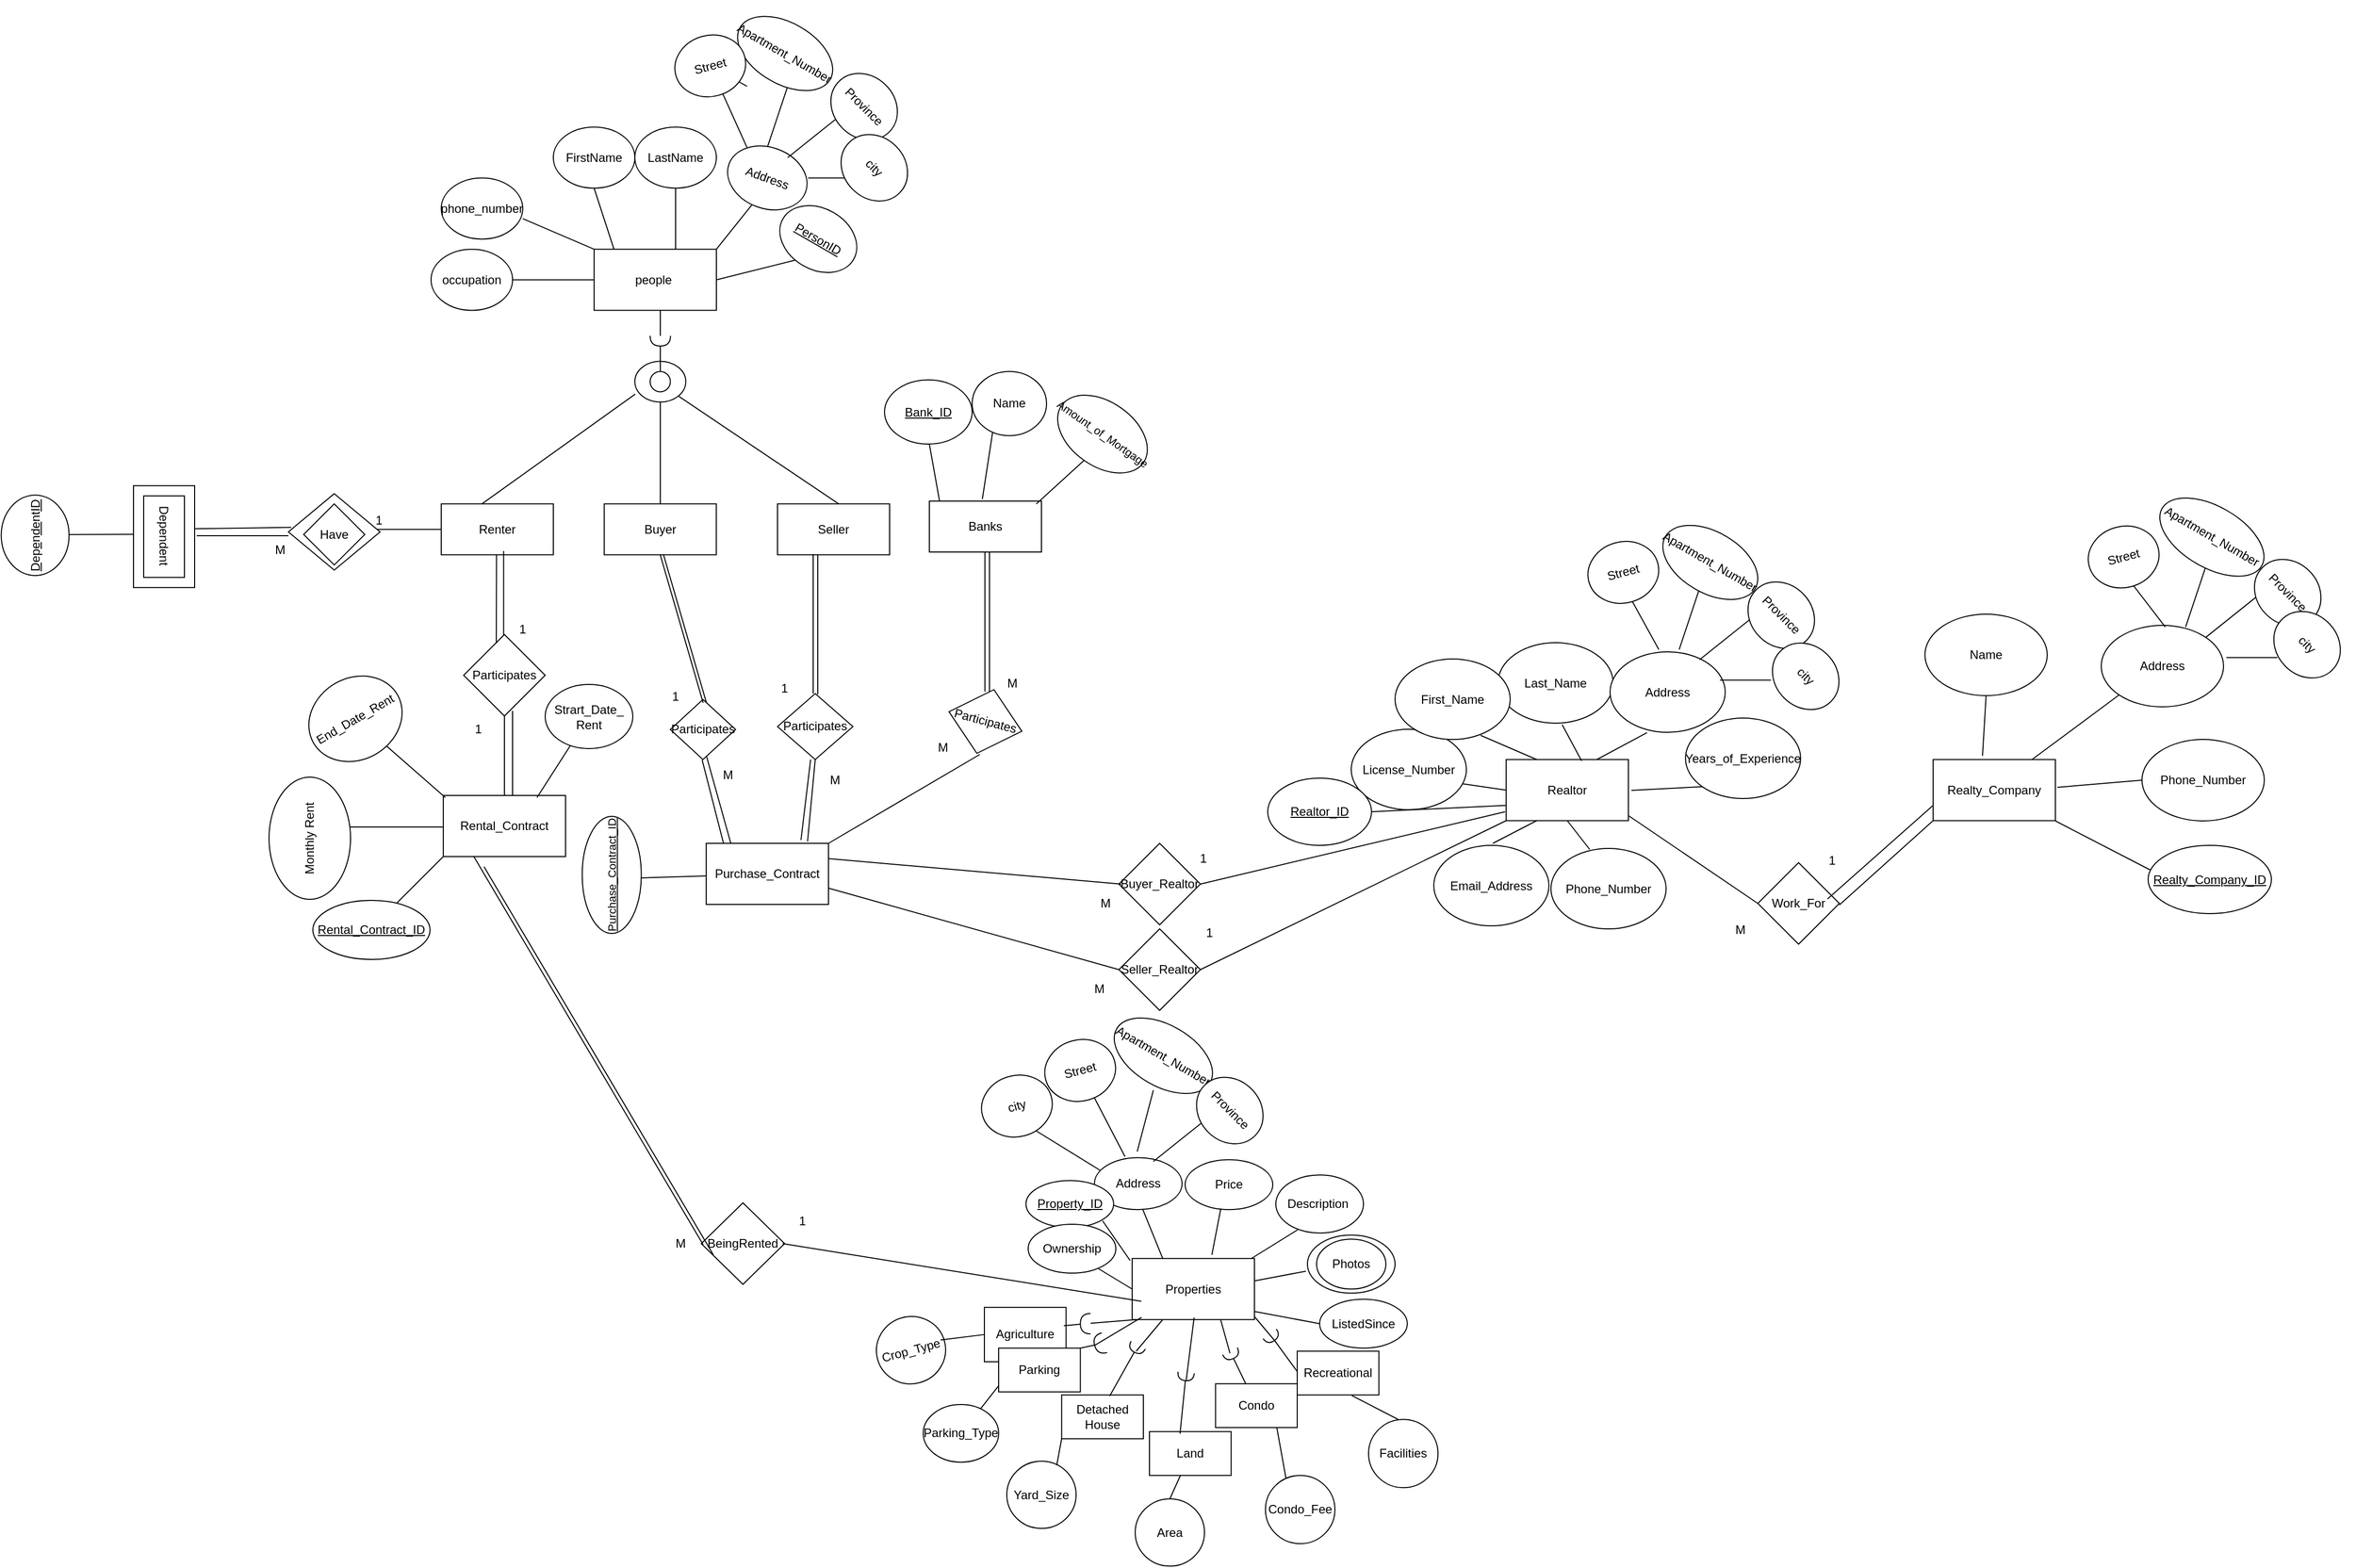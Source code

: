 <mxfile version="21.5.2" type="device">
  <diagram name="Page-1" id="Fhninrc7vYrP6izVyOOb">
    <mxGraphModel dx="1674" dy="756" grid="0" gridSize="10" guides="1" tooltips="1" connect="1" arrows="1" fold="1" page="0" pageScale="1" pageWidth="1400" pageHeight="850" math="0" shadow="0">
      <root>
        <mxCell id="0" />
        <mxCell id="1" parent="0" />
        <mxCell id="i4O2-oKmXaow56ydcxL1-85" value="people&amp;nbsp;" style="rounded=0;whiteSpace=wrap;html=1;" parent="1" vertex="1">
          <mxGeometry x="670" y="318.71" width="120" height="60" as="geometry" />
        </mxCell>
        <mxCell id="i4O2-oKmXaow56ydcxL1-86" value="" style="endArrow=none;html=1;rounded=0;" parent="1" edge="1">
          <mxGeometry width="50" height="50" relative="1" as="geometry">
            <mxPoint x="600" y="288.71" as="sourcePoint" />
            <mxPoint x="670" y="318.71" as="targetPoint" />
          </mxGeometry>
        </mxCell>
        <mxCell id="i4O2-oKmXaow56ydcxL1-87" value="" style="endArrow=none;html=1;rounded=0;" parent="1" edge="1">
          <mxGeometry width="50" height="50" relative="1" as="geometry">
            <mxPoint x="590" y="348.71" as="sourcePoint" />
            <mxPoint x="670" y="348.71" as="targetPoint" />
          </mxGeometry>
        </mxCell>
        <mxCell id="i4O2-oKmXaow56ydcxL1-88" value="" style="endArrow=none;html=1;rounded=0;exitX=0.5;exitY=1;exitDx=0;exitDy=0;" parent="1" source="i4O2-oKmXaow56ydcxL1-95" edge="1">
          <mxGeometry width="50" height="50" relative="1" as="geometry">
            <mxPoint x="689.5" y="258.71" as="sourcePoint" />
            <mxPoint x="689.5" y="318.71" as="targetPoint" />
          </mxGeometry>
        </mxCell>
        <mxCell id="i4O2-oKmXaow56ydcxL1-89" value="" style="endArrow=none;html=1;rounded=0;" parent="1" edge="1">
          <mxGeometry width="50" height="50" relative="1" as="geometry">
            <mxPoint x="750" y="258.71" as="sourcePoint" />
            <mxPoint x="750" y="318.71" as="targetPoint" />
          </mxGeometry>
        </mxCell>
        <mxCell id="i4O2-oKmXaow56ydcxL1-90" value="" style="endArrow=none;html=1;rounded=0;" parent="1" edge="1">
          <mxGeometry width="50" height="50" relative="1" as="geometry">
            <mxPoint x="830" y="268.71" as="sourcePoint" />
            <mxPoint x="790" y="318.71" as="targetPoint" />
          </mxGeometry>
        </mxCell>
        <mxCell id="i4O2-oKmXaow56ydcxL1-91" value="" style="endArrow=none;html=1;rounded=0;" parent="1" edge="1">
          <mxGeometry width="50" height="50" relative="1" as="geometry">
            <mxPoint x="870" y="328.71" as="sourcePoint" />
            <mxPoint x="790" y="348.71" as="targetPoint" />
          </mxGeometry>
        </mxCell>
        <mxCell id="i4O2-oKmXaow56ydcxL1-92" value="" style="endArrow=none;html=1;rounded=0;" parent="1" edge="1">
          <mxGeometry width="50" height="50" relative="1" as="geometry">
            <mxPoint x="860" y="158.71" as="sourcePoint" />
            <mxPoint x="840" y="218.71" as="targetPoint" />
          </mxGeometry>
        </mxCell>
        <mxCell id="i4O2-oKmXaow56ydcxL1-93" value="occupation" style="ellipse;whiteSpace=wrap;html=1;" parent="1" vertex="1">
          <mxGeometry x="510" y="318.71" width="80" height="60" as="geometry" />
        </mxCell>
        <mxCell id="i4O2-oKmXaow56ydcxL1-94" value="phone_number" style="ellipse;whiteSpace=wrap;html=1;" parent="1" vertex="1">
          <mxGeometry x="520" y="248.71" width="80" height="60" as="geometry" />
        </mxCell>
        <mxCell id="i4O2-oKmXaow56ydcxL1-95" value="FirstName" style="ellipse;whiteSpace=wrap;html=1;" parent="1" vertex="1">
          <mxGeometry x="630" y="198.71" width="80" height="60" as="geometry" />
        </mxCell>
        <mxCell id="i4O2-oKmXaow56ydcxL1-96" value="LastName" style="ellipse;whiteSpace=wrap;html=1;" parent="1" vertex="1">
          <mxGeometry x="710" y="198.71" width="80" height="60" as="geometry" />
        </mxCell>
        <mxCell id="i4O2-oKmXaow56ydcxL1-97" value="Address" style="ellipse;whiteSpace=wrap;html=1;rotation=20;" parent="1" vertex="1">
          <mxGeometry x="800" y="218.71" width="80" height="60" as="geometry" />
        </mxCell>
        <mxCell id="i4O2-oKmXaow56ydcxL1-98" value="&lt;u&gt;PersonID&lt;/u&gt;" style="ellipse;whiteSpace=wrap;html=1;rotation=30;" parent="1" vertex="1">
          <mxGeometry x="850" y="278.71" width="80" height="60" as="geometry" />
        </mxCell>
        <mxCell id="i4O2-oKmXaow56ydcxL1-99" value="" style="endArrow=none;html=1;rounded=0;" parent="1" edge="1">
          <mxGeometry width="50" height="50" relative="1" as="geometry">
            <mxPoint x="910" y="188.71" as="sourcePoint" />
            <mxPoint x="860" y="228.71" as="targetPoint" />
          </mxGeometry>
        </mxCell>
        <mxCell id="i4O2-oKmXaow56ydcxL1-100" value="" style="endArrow=none;html=1;rounded=0;" parent="1" edge="1">
          <mxGeometry width="50" height="50" relative="1" as="geometry">
            <mxPoint x="930" y="248.71" as="sourcePoint" />
            <mxPoint x="880" y="248.71" as="targetPoint" />
          </mxGeometry>
        </mxCell>
        <mxCell id="i4O2-oKmXaow56ydcxL1-101" value="" style="endArrow=none;html=1;rounded=0;" parent="1" source="i4O2-oKmXaow56ydcxL1-103" edge="1">
          <mxGeometry width="50" height="50" relative="1" as="geometry">
            <mxPoint x="820" y="158.71" as="sourcePoint" />
            <mxPoint x="820" y="218.71" as="targetPoint" />
          </mxGeometry>
        </mxCell>
        <mxCell id="i4O2-oKmXaow56ydcxL1-102" value="Apartment_Number" style="ellipse;whiteSpace=wrap;html=1;rotation=30;" parent="1" vertex="1">
          <mxGeometry x="806.47" y="96.5" width="102" height="60" as="geometry" />
        </mxCell>
        <mxCell id="i4O2-oKmXaow56ydcxL1-104" value="Province" style="ellipse;whiteSpace=wrap;html=1;rotation=45;" parent="1" vertex="1">
          <mxGeometry x="900" y="148.71" width="70" height="60" as="geometry" />
        </mxCell>
        <mxCell id="i4O2-oKmXaow56ydcxL1-105" value="city" style="ellipse;whiteSpace=wrap;html=1;rotation=45;" parent="1" vertex="1">
          <mxGeometry x="910" y="208.71" width="70" height="60" as="geometry" />
        </mxCell>
        <mxCell id="i4O2-oKmXaow56ydcxL1-106" value="" style="endArrow=none;html=1;rounded=0;" parent="1" source="i4O2-oKmXaow56ydcxL1-110" edge="1">
          <mxGeometry width="50" height="50" relative="1" as="geometry">
            <mxPoint x="735" y="438.71" as="sourcePoint" />
            <mxPoint x="735" y="378.71" as="targetPoint" />
          </mxGeometry>
        </mxCell>
        <mxCell id="i4O2-oKmXaow56ydcxL1-107" value="" style="ellipse;whiteSpace=wrap;html=1;" parent="1" vertex="1">
          <mxGeometry x="710" y="428.71" width="50" height="40" as="geometry" />
        </mxCell>
        <mxCell id="i4O2-oKmXaow56ydcxL1-108" value="" style="ellipse;whiteSpace=wrap;html=1;" parent="1" vertex="1">
          <mxGeometry x="725" y="438.71" width="19.83" height="20" as="geometry" />
        </mxCell>
        <mxCell id="i4O2-oKmXaow56ydcxL1-109" value="" style="endArrow=none;html=1;rounded=0;" parent="1" target="i4O2-oKmXaow56ydcxL1-110" edge="1">
          <mxGeometry width="50" height="50" relative="1" as="geometry">
            <mxPoint x="735" y="438.71" as="sourcePoint" />
            <mxPoint x="735" y="378.71" as="targetPoint" />
          </mxGeometry>
        </mxCell>
        <mxCell id="i4O2-oKmXaow56ydcxL1-110" value="" style="shape=requiredInterface;html=1;verticalLabelPosition=bottom;sketch=0;rotation=90;" parent="1" vertex="1">
          <mxGeometry x="730" y="398.71" width="10" height="20" as="geometry" />
        </mxCell>
        <mxCell id="i4O2-oKmXaow56ydcxL1-111" value="Seller" style="rounded=0;whiteSpace=wrap;html=1;" parent="1" vertex="1">
          <mxGeometry x="850" y="568.71" width="110" height="50" as="geometry" />
        </mxCell>
        <mxCell id="i4O2-oKmXaow56ydcxL1-112" value="Buyer" style="rounded=0;whiteSpace=wrap;html=1;" parent="1" vertex="1">
          <mxGeometry x="679.91" y="568.71" width="110" height="50" as="geometry" />
        </mxCell>
        <mxCell id="i4O2-oKmXaow56ydcxL1-113" value="Renter" style="rounded=0;whiteSpace=wrap;html=1;" parent="1" vertex="1">
          <mxGeometry x="520" y="568.71" width="110" height="50" as="geometry" />
        </mxCell>
        <mxCell id="i4O2-oKmXaow56ydcxL1-114" value="" style="endArrow=none;html=1;rounded=0;entryX=0.008;entryY=0.805;entryDx=0;entryDy=0;entryPerimeter=0;" parent="1" target="i4O2-oKmXaow56ydcxL1-107" edge="1">
          <mxGeometry width="50" height="50" relative="1" as="geometry">
            <mxPoint x="560" y="568.71" as="sourcePoint" />
            <mxPoint x="610" y="518.71" as="targetPoint" />
          </mxGeometry>
        </mxCell>
        <mxCell id="i4O2-oKmXaow56ydcxL1-115" value="" style="endArrow=none;html=1;rounded=0;entryX=0.5;entryY=1;entryDx=0;entryDy=0;" parent="1" target="i4O2-oKmXaow56ydcxL1-107" edge="1">
          <mxGeometry width="50" height="50" relative="1" as="geometry">
            <mxPoint x="735" y="568.71" as="sourcePoint" />
            <mxPoint x="780" y="518.71" as="targetPoint" />
          </mxGeometry>
        </mxCell>
        <mxCell id="i4O2-oKmXaow56ydcxL1-116" value="" style="endArrow=none;html=1;rounded=0;entryX=1;entryY=1;entryDx=0;entryDy=0;" parent="1" target="i4O2-oKmXaow56ydcxL1-107" edge="1">
          <mxGeometry width="50" height="50" relative="1" as="geometry">
            <mxPoint x="910" y="568.71" as="sourcePoint" />
            <mxPoint x="910" y="468.71" as="targetPoint" />
          </mxGeometry>
        </mxCell>
        <mxCell id="i4O2-oKmXaow56ydcxL1-117" value="" style="endArrow=none;html=1;rounded=0;" parent="1" edge="1">
          <mxGeometry width="50" height="50" relative="1" as="geometry">
            <mxPoint x="450" y="593.71" as="sourcePoint" />
            <mxPoint x="520" y="593.71" as="targetPoint" />
          </mxGeometry>
        </mxCell>
        <mxCell id="i4O2-oKmXaow56ydcxL1-118" value="" style="rhombus;whiteSpace=wrap;html=1;" parent="1" vertex="1">
          <mxGeometry x="370" y="558.71" width="90" height="75" as="geometry" />
        </mxCell>
        <mxCell id="i4O2-oKmXaow56ydcxL1-119" value="Have" style="rhombus;whiteSpace=wrap;html=1;" parent="1" vertex="1">
          <mxGeometry x="385" y="568.71" width="60" height="60" as="geometry" />
        </mxCell>
        <mxCell id="i4O2-oKmXaow56ydcxL1-120" value="" style="endArrow=none;html=1;rounded=0;" parent="1" edge="1">
          <mxGeometry width="50" height="50" relative="1" as="geometry">
            <mxPoint x="280" y="600" as="sourcePoint" />
            <mxPoint x="370" y="600" as="targetPoint" />
          </mxGeometry>
        </mxCell>
        <mxCell id="i4O2-oKmXaow56ydcxL1-124" value="" style="verticalLabelPosition=bottom;verticalAlign=top;html=1;shape=mxgraph.basic.frame;dx=10;whiteSpace=wrap;direction=south;" parent="1" vertex="1">
          <mxGeometry x="218" y="550.86" width="60" height="100" as="geometry" />
        </mxCell>
        <mxCell id="i4O2-oKmXaow56ydcxL1-129" value="Dependent" style="text;html=1;align=center;verticalAlign=middle;resizable=0;points=[];autosize=1;strokeColor=none;fillColor=none;rotation=90;" parent="1" vertex="1">
          <mxGeometry x="208" y="584.57" width="80" height="30" as="geometry" />
        </mxCell>
        <mxCell id="i4O2-oKmXaow56ydcxL1-130" value="" style="endArrow=none;html=1;rounded=0;" parent="1" edge="1">
          <mxGeometry width="50" height="50" relative="1" as="geometry">
            <mxPoint x="581.23" y="706.29" as="sourcePoint" />
            <mxPoint x="581.23" y="615" as="targetPoint" />
          </mxGeometry>
        </mxCell>
        <mxCell id="i4O2-oKmXaow56ydcxL1-131" value="" style="endArrow=none;html=1;rounded=0;" parent="1" edge="1">
          <mxGeometry width="50" height="50" relative="1" as="geometry">
            <mxPoint x="574" y="711" as="sourcePoint" />
            <mxPoint x="574.23" y="618.71" as="targetPoint" />
          </mxGeometry>
        </mxCell>
        <mxCell id="i4O2-oKmXaow56ydcxL1-132" value="Participates" style="rhombus;whiteSpace=wrap;html=1;" parent="1" vertex="1">
          <mxGeometry x="542" y="697" width="80" height="80" as="geometry" />
        </mxCell>
        <mxCell id="i4O2-oKmXaow56ydcxL1-133" value="" style="endArrow=none;html=1;rounded=0;" parent="1" edge="1">
          <mxGeometry width="50" height="50" relative="1" as="geometry">
            <mxPoint x="582" y="862" as="sourcePoint" />
            <mxPoint x="582" y="777" as="targetPoint" />
          </mxGeometry>
        </mxCell>
        <mxCell id="i4O2-oKmXaow56ydcxL1-134" value="" style="endArrow=none;html=1;rounded=0;" parent="1" edge="1">
          <mxGeometry width="50" height="50" relative="1" as="geometry">
            <mxPoint x="590" y="857" as="sourcePoint" />
            <mxPoint x="590" y="772" as="targetPoint" />
          </mxGeometry>
        </mxCell>
        <mxCell id="i4O2-oKmXaow56ydcxL1-136" value="Rental_Contract" style="rounded=0;whiteSpace=wrap;html=1;" parent="1" vertex="1">
          <mxGeometry x="522" y="855" width="120" height="60" as="geometry" />
        </mxCell>
        <mxCell id="i4O2-oKmXaow56ydcxL1-137" value="" style="endArrow=none;html=1;rounded=0;" parent="1" target="i4O2-oKmXaow56ydcxL1-138" edge="1">
          <mxGeometry width="50" height="50" relative="1" as="geometry">
            <mxPoint x="614" y="857" as="sourcePoint" />
            <mxPoint x="664" y="807" as="targetPoint" />
          </mxGeometry>
        </mxCell>
        <mxCell id="i4O2-oKmXaow56ydcxL1-138" value="Strart_Date_ Rent" style="ellipse;whiteSpace=wrap;html=1;" parent="1" vertex="1">
          <mxGeometry x="622" y="746" width="86" height="63" as="geometry" />
        </mxCell>
        <mxCell id="i4O2-oKmXaow56ydcxL1-139" value="" style="endArrow=none;html=1;rounded=0;" parent="1" target="i4O2-oKmXaow56ydcxL1-140" edge="1">
          <mxGeometry width="50" height="50" relative="1" as="geometry">
            <mxPoint x="524" y="857" as="sourcePoint" />
            <mxPoint x="483" y="806" as="targetPoint" />
          </mxGeometry>
        </mxCell>
        <mxCell id="i4O2-oKmXaow56ydcxL1-140" value="End_Date_Rent" style="ellipse;whiteSpace=wrap;html=1;rotation=-30;" parent="1" vertex="1">
          <mxGeometry x="388.33" y="739.75" width="95" height="80" as="geometry" />
        </mxCell>
        <mxCell id="i4O2-oKmXaow56ydcxL1-144" value="" style="endArrow=none;html=1;rounded=0;" parent="1" edge="1">
          <mxGeometry width="50" height="50" relative="1" as="geometry">
            <mxPoint x="421" y="886" as="sourcePoint" />
            <mxPoint x="522" y="886" as="targetPoint" />
          </mxGeometry>
        </mxCell>
        <mxCell id="i4O2-oKmXaow56ydcxL1-147" value="Purchase_Contract" style="rounded=0;whiteSpace=wrap;html=1;" parent="1" vertex="1">
          <mxGeometry x="780" y="902" width="120" height="60" as="geometry" />
        </mxCell>
        <mxCell id="i4O2-oKmXaow56ydcxL1-148" value="Participates" style="rhombus;whiteSpace=wrap;html=1;" parent="1" vertex="1">
          <mxGeometry x="744.83" y="760.75" width="64" height="59" as="geometry" />
        </mxCell>
        <mxCell id="i4O2-oKmXaow56ydcxL1-149" value="Participates" style="rhombus;whiteSpace=wrap;html=1;" parent="1" vertex="1">
          <mxGeometry x="850" y="755" width="74" height="64.75" as="geometry" />
        </mxCell>
        <mxCell id="nzRQp5wiSX-RRfXadvDQ-1" value="" style="endArrow=none;html=1;rounded=0;" parent="1" edge="1">
          <mxGeometry width="50" height="50" relative="1" as="geometry">
            <mxPoint x="472" y="965" as="sourcePoint" />
            <mxPoint x="522" y="915" as="targetPoint" />
          </mxGeometry>
        </mxCell>
        <mxCell id="nzRQp5wiSX-RRfXadvDQ-3" value="&lt;u&gt;Rental_Contract_ID&lt;/u&gt;" style="ellipse;whiteSpace=wrap;html=1;" parent="1" vertex="1">
          <mxGeometry x="394" y="958" width="115" height="58" as="geometry" />
        </mxCell>
        <mxCell id="nzRQp5wiSX-RRfXadvDQ-4" value="" style="endArrow=none;html=1;rounded=0;entryX=0.5;entryY=1;entryDx=0;entryDy=0;" parent="1" target="i4O2-oKmXaow56ydcxL1-112" edge="1">
          <mxGeometry width="50" height="50" relative="1" as="geometry">
            <mxPoint x="777" y="764" as="sourcePoint" />
            <mxPoint x="827" y="714" as="targetPoint" />
          </mxGeometry>
        </mxCell>
        <mxCell id="nzRQp5wiSX-RRfXadvDQ-5" value="" style="endArrow=none;html=1;rounded=0;entryX=0.5;entryY=1;entryDx=0;entryDy=0;" parent="1" edge="1">
          <mxGeometry width="50" height="50" relative="1" as="geometry">
            <mxPoint x="780.17" y="763.71" as="sourcePoint" />
            <mxPoint x="738.17" y="618.71" as="targetPoint" />
          </mxGeometry>
        </mxCell>
        <mxCell id="nzRQp5wiSX-RRfXadvDQ-6" value="" style="endArrow=none;html=1;rounded=0;" parent="1" edge="1">
          <mxGeometry width="50" height="50" relative="1" as="geometry">
            <mxPoint x="797" y="902" as="sourcePoint" />
            <mxPoint x="776" y="820" as="targetPoint" />
          </mxGeometry>
        </mxCell>
        <mxCell id="nzRQp5wiSX-RRfXadvDQ-7" value="" style="endArrow=none;html=1;rounded=0;" parent="1" edge="1">
          <mxGeometry width="50" height="50" relative="1" as="geometry">
            <mxPoint x="885" y="755" as="sourcePoint" />
            <mxPoint x="885" y="618" as="targetPoint" />
          </mxGeometry>
        </mxCell>
        <mxCell id="nzRQp5wiSX-RRfXadvDQ-8" value="" style="endArrow=none;html=1;rounded=0;" parent="1" edge="1">
          <mxGeometry width="50" height="50" relative="1" as="geometry">
            <mxPoint x="889.5" y="755.71" as="sourcePoint" />
            <mxPoint x="889.5" y="618.71" as="targetPoint" />
          </mxGeometry>
        </mxCell>
        <mxCell id="nzRQp5wiSX-RRfXadvDQ-9" value="" style="endArrow=none;html=1;rounded=0;entryX=0.5;entryY=1;entryDx=0;entryDy=0;" parent="1" target="i4O2-oKmXaow56ydcxL1-149" edge="1">
          <mxGeometry width="50" height="50" relative="1" as="geometry">
            <mxPoint x="879.5" y="900" as="sourcePoint" />
            <mxPoint x="879.5" y="763" as="targetPoint" />
          </mxGeometry>
        </mxCell>
        <mxCell id="nzRQp5wiSX-RRfXadvDQ-10" value="" style="endArrow=none;html=1;rounded=0;" parent="1" edge="1">
          <mxGeometry width="50" height="50" relative="1" as="geometry">
            <mxPoint x="715" y="936" as="sourcePoint" />
            <mxPoint x="780.17" y="934" as="targetPoint" />
          </mxGeometry>
        </mxCell>
        <mxCell id="nzRQp5wiSX-RRfXadvDQ-11" value="&lt;font style=&quot;font-size: 11px;&quot;&gt;&lt;u&gt;Purchase_Contract_ID&lt;/u&gt;&lt;/font&gt;" style="ellipse;whiteSpace=wrap;html=1;rotation=-90;" parent="1" vertex="1">
          <mxGeometry x="629.83" y="904" width="115" height="58" as="geometry" />
        </mxCell>
        <mxCell id="nzRQp5wiSX-RRfXadvDQ-12" value="Banks" style="rounded=0;whiteSpace=wrap;html=1;" parent="1" vertex="1">
          <mxGeometry x="999" y="566" width="110" height="50" as="geometry" />
        </mxCell>
        <mxCell id="nzRQp5wiSX-RRfXadvDQ-13" value="" style="endArrow=none;html=1;rounded=0;" parent="1" edge="1">
          <mxGeometry width="50" height="50" relative="1" as="geometry">
            <mxPoint x="1009" y="566" as="sourcePoint" />
            <mxPoint x="999" y="510" as="targetPoint" />
          </mxGeometry>
        </mxCell>
        <mxCell id="nzRQp5wiSX-RRfXadvDQ-14" value="&lt;u&gt;Bank_ID&lt;/u&gt;" style="ellipse;whiteSpace=wrap;html=1;" parent="1" vertex="1">
          <mxGeometry x="955" y="447" width="86" height="63" as="geometry" />
        </mxCell>
        <mxCell id="nzRQp5wiSX-RRfXadvDQ-15" value="" style="endArrow=none;html=1;rounded=0;" parent="1" edge="1">
          <mxGeometry width="50" height="50" relative="1" as="geometry">
            <mxPoint x="1051" y="564" as="sourcePoint" />
            <mxPoint x="1061" y="499" as="targetPoint" />
          </mxGeometry>
        </mxCell>
        <mxCell id="nzRQp5wiSX-RRfXadvDQ-16" value="Name" style="ellipse;whiteSpace=wrap;html=1;" parent="1" vertex="1">
          <mxGeometry x="1041" y="438.71" width="73" height="63" as="geometry" />
        </mxCell>
        <mxCell id="nzRQp5wiSX-RRfXadvDQ-17" value="" style="endArrow=none;html=1;rounded=0;entryX=0.5;entryY=1;entryDx=0;entryDy=0;" parent="1" target="nzRQp5wiSX-RRfXadvDQ-18" edge="1">
          <mxGeometry width="50" height="50" relative="1" as="geometry">
            <mxPoint x="1104" y="568.71" as="sourcePoint" />
            <mxPoint x="1114" y="503.71" as="targetPoint" />
          </mxGeometry>
        </mxCell>
        <mxCell id="nzRQp5wiSX-RRfXadvDQ-18" value="&lt;font style=&quot;font-size: 11px;&quot;&gt;Amount_of_Mortgage&lt;/font&gt;" style="ellipse;whiteSpace=wrap;html=1;rotation=35;" parent="1" vertex="1">
          <mxGeometry x="1119.91" y="468.71" width="98" height="63" as="geometry" />
        </mxCell>
        <mxCell id="nzRQp5wiSX-RRfXadvDQ-19" value="" style="endArrow=none;html=1;rounded=0;" parent="1" edge="1">
          <mxGeometry width="50" height="50" relative="1" as="geometry">
            <mxPoint x="1058" y="753" as="sourcePoint" />
            <mxPoint x="1058" y="616" as="targetPoint" />
          </mxGeometry>
        </mxCell>
        <mxCell id="nzRQp5wiSX-RRfXadvDQ-20" value="" style="endArrow=none;html=1;rounded=0;" parent="1" edge="1">
          <mxGeometry width="50" height="50" relative="1" as="geometry">
            <mxPoint x="1053.55" y="753" as="sourcePoint" />
            <mxPoint x="1053.55" y="616" as="targetPoint" />
          </mxGeometry>
        </mxCell>
        <mxCell id="nzRQp5wiSX-RRfXadvDQ-21" value="Participates" style="rhombus;whiteSpace=wrap;html=1;rotation=15;" parent="1" vertex="1">
          <mxGeometry x="1017" y="750" width="74" height="64.75" as="geometry" />
        </mxCell>
        <mxCell id="nzRQp5wiSX-RRfXadvDQ-22" value="" style="endArrow=none;html=1;rounded=0;entryX=0.5;entryY=1;entryDx=0;entryDy=0;exitX=1;exitY=0;exitDx=0;exitDy=0;" parent="1" source="i4O2-oKmXaow56ydcxL1-147" edge="1">
          <mxGeometry width="50" height="50" relative="1" as="geometry">
            <mxPoint x="1041" y="894.75" as="sourcePoint" />
            <mxPoint x="1048.5" y="814.75" as="targetPoint" />
          </mxGeometry>
        </mxCell>
        <mxCell id="nzRQp5wiSX-RRfXadvDQ-23" value="Properties" style="rounded=0;whiteSpace=wrap;html=1;" parent="1" vertex="1">
          <mxGeometry x="1198" y="1309.62" width="120" height="60" as="geometry" />
        </mxCell>
        <mxCell id="nzRQp5wiSX-RRfXadvDQ-24" value="Description&amp;nbsp;" style="ellipse;whiteSpace=wrap;html=1;" parent="1" vertex="1">
          <mxGeometry x="1339" y="1227.62" width="86" height="57" as="geometry" />
        </mxCell>
        <mxCell id="nzRQp5wiSX-RRfXadvDQ-25" value="Address" style="ellipse;whiteSpace=wrap;html=1;" parent="1" vertex="1">
          <mxGeometry x="1161" y="1210.62" width="86" height="51" as="geometry" />
        </mxCell>
        <mxCell id="nzRQp5wiSX-RRfXadvDQ-26" value="Price" style="ellipse;whiteSpace=wrap;html=1;" parent="1" vertex="1">
          <mxGeometry x="1250" y="1212.62" width="86" height="49" as="geometry" />
        </mxCell>
        <mxCell id="nzRQp5wiSX-RRfXadvDQ-27" value="&lt;u&gt;Property_ID&lt;/u&gt;" style="ellipse;whiteSpace=wrap;html=1;" parent="1" vertex="1">
          <mxGeometry x="1093.83" y="1233.12" width="86" height="46" as="geometry" />
        </mxCell>
        <mxCell id="nzRQp5wiSX-RRfXadvDQ-28" value="" style="ellipse;whiteSpace=wrap;html=1;" parent="1" vertex="1">
          <mxGeometry x="1370" y="1286.62" width="86" height="57" as="geometry" />
        </mxCell>
        <mxCell id="nzRQp5wiSX-RRfXadvDQ-29" value="Ownership" style="ellipse;whiteSpace=wrap;html=1;" parent="1" vertex="1">
          <mxGeometry x="1096" y="1276" width="86" height="48" as="geometry" />
        </mxCell>
        <mxCell id="nzRQp5wiSX-RRfXadvDQ-30" value="Photos" style="ellipse;whiteSpace=wrap;html=1;" parent="1" vertex="1">
          <mxGeometry x="1379" y="1290.62" width="68" height="49" as="geometry" />
        </mxCell>
        <mxCell id="nzRQp5wiSX-RRfXadvDQ-31" value="ListedSince" style="ellipse;whiteSpace=wrap;html=1;" parent="1" vertex="1">
          <mxGeometry x="1382" y="1349.62" width="86" height="48" as="geometry" />
        </mxCell>
        <mxCell id="nzRQp5wiSX-RRfXadvDQ-32" value="" style="endArrow=none;html=1;rounded=0;entryX=0;entryY=0.5;entryDx=0;entryDy=0;" parent="1" target="nzRQp5wiSX-RRfXadvDQ-31" edge="1">
          <mxGeometry width="50" height="50" relative="1" as="geometry">
            <mxPoint x="1318" y="1361.62" as="sourcePoint" />
            <mxPoint x="1368" y="1311.62" as="targetPoint" />
          </mxGeometry>
        </mxCell>
        <mxCell id="nzRQp5wiSX-RRfXadvDQ-33" value="" style="endArrow=none;html=1;rounded=0;entryX=-0.017;entryY=0.622;entryDx=0;entryDy=0;entryPerimeter=0;" parent="1" target="nzRQp5wiSX-RRfXadvDQ-28" edge="1">
          <mxGeometry width="50" height="50" relative="1" as="geometry">
            <mxPoint x="1318" y="1331.62" as="sourcePoint" />
            <mxPoint x="1382" y="1343.62" as="targetPoint" />
          </mxGeometry>
        </mxCell>
        <mxCell id="nzRQp5wiSX-RRfXadvDQ-34" value="" style="endArrow=none;html=1;rounded=0;entryX=0.251;entryY=0.943;entryDx=0;entryDy=0;entryPerimeter=0;" parent="1" target="nzRQp5wiSX-RRfXadvDQ-24" edge="1">
          <mxGeometry width="50" height="50" relative="1" as="geometry">
            <mxPoint x="1315" y="1309.62" as="sourcePoint" />
            <mxPoint x="1379" y="1321.62" as="targetPoint" />
          </mxGeometry>
        </mxCell>
        <mxCell id="nzRQp5wiSX-RRfXadvDQ-35" value="" style="endArrow=none;html=1;rounded=0;entryX=0.652;entryY=-0.059;entryDx=0;entryDy=0;entryPerimeter=0;" parent="1" target="nzRQp5wiSX-RRfXadvDQ-23" edge="1">
          <mxGeometry width="50" height="50" relative="1" as="geometry">
            <mxPoint x="1285" y="1260.62" as="sourcePoint" />
            <mxPoint x="1349" y="1272.62" as="targetPoint" />
          </mxGeometry>
        </mxCell>
        <mxCell id="nzRQp5wiSX-RRfXadvDQ-37" value="" style="endArrow=none;html=1;rounded=0;entryX=0.25;entryY=0;entryDx=0;entryDy=0;" parent="1" target="nzRQp5wiSX-RRfXadvDQ-23" edge="1">
          <mxGeometry width="50" height="50" relative="1" as="geometry">
            <mxPoint x="1208.5" y="1261.62" as="sourcePoint" />
            <mxPoint x="1199.5" y="1306.62" as="targetPoint" />
          </mxGeometry>
        </mxCell>
        <mxCell id="nzRQp5wiSX-RRfXadvDQ-38" value="" style="endArrow=none;html=1;rounded=0;" parent="1" edge="1">
          <mxGeometry width="50" height="50" relative="1" as="geometry">
            <mxPoint x="1169" y="1272.62" as="sourcePoint" />
            <mxPoint x="1196" y="1311.62" as="targetPoint" />
          </mxGeometry>
        </mxCell>
        <mxCell id="nzRQp5wiSX-RRfXadvDQ-39" value="" style="endArrow=none;html=1;rounded=0;entryX=0;entryY=0.5;entryDx=0;entryDy=0;" parent="1" target="nzRQp5wiSX-RRfXadvDQ-23" edge="1">
          <mxGeometry width="50" height="50" relative="1" as="geometry">
            <mxPoint x="1165" y="1319.62" as="sourcePoint" />
            <mxPoint x="1192" y="1358.62" as="targetPoint" />
          </mxGeometry>
        </mxCell>
        <mxCell id="nzRQp5wiSX-RRfXadvDQ-41" value="" style="endArrow=none;html=1;rounded=0;" parent="1" edge="1">
          <mxGeometry width="50" height="50" relative="1" as="geometry">
            <mxPoint x="1218.83" y="1144.33" as="sourcePoint" />
            <mxPoint x="1203" y="1204.62" as="targetPoint" />
          </mxGeometry>
        </mxCell>
        <mxCell id="nzRQp5wiSX-RRfXadvDQ-42" value="" style="endArrow=none;html=1;rounded=0;" parent="1" edge="1">
          <mxGeometry width="50" height="50" relative="1" as="geometry">
            <mxPoint x="1268.83" y="1174.33" as="sourcePoint" />
            <mxPoint x="1218.83" y="1214.33" as="targetPoint" />
          </mxGeometry>
        </mxCell>
        <mxCell id="nzRQp5wiSX-RRfXadvDQ-43" value="" style="endArrow=none;html=1;rounded=0;" parent="1" edge="1">
          <mxGeometry width="50" height="50" relative="1" as="geometry">
            <mxPoint x="1166.5" y="1223" as="sourcePoint" />
            <mxPoint x="1100" y="1182" as="targetPoint" />
          </mxGeometry>
        </mxCell>
        <mxCell id="nzRQp5wiSX-RRfXadvDQ-44" value="" style="endArrow=none;html=1;rounded=0;" parent="1" source="nzRQp5wiSX-RRfXadvDQ-46" edge="1">
          <mxGeometry width="50" height="50" relative="1" as="geometry">
            <mxPoint x="1178.83" y="1144.33" as="sourcePoint" />
            <mxPoint x="1191" y="1209.62" as="targetPoint" />
          </mxGeometry>
        </mxCell>
        <mxCell id="nzRQp5wiSX-RRfXadvDQ-45" value="Apartment_Number" style="ellipse;whiteSpace=wrap;html=1;rotation=30;" parent="1" vertex="1">
          <mxGeometry x="1175.73" y="1080.54" width="105.83" height="60" as="geometry" />
        </mxCell>
        <mxCell id="nzRQp5wiSX-RRfXadvDQ-46" value="Street" style="ellipse;whiteSpace=wrap;html=1;rotation=-15;" parent="1" vertex="1">
          <mxGeometry x="1112" y="1095" width="70" height="60" as="geometry" />
        </mxCell>
        <mxCell id="nzRQp5wiSX-RRfXadvDQ-47" value="Province" style="ellipse;whiteSpace=wrap;html=1;rotation=45;" parent="1" vertex="1">
          <mxGeometry x="1258.83" y="1134.33" width="70" height="60" as="geometry" />
        </mxCell>
        <mxCell id="nzRQp5wiSX-RRfXadvDQ-49" value="city" style="ellipse;whiteSpace=wrap;html=1;rotation=-15;" parent="1" vertex="1">
          <mxGeometry x="1049.91" y="1130" width="70" height="60" as="geometry" />
        </mxCell>
        <mxCell id="nzRQp5wiSX-RRfXadvDQ-52" value="" style="endArrow=none;html=1;rounded=0;" parent="1" source="5etwCpMxE4oLLcc9KyQS-1" edge="1">
          <mxGeometry width="50" height="50" relative="1" as="geometry">
            <mxPoint x="1131" y="1375.62" as="sourcePoint" />
            <mxPoint x="1202" y="1369.62" as="targetPoint" />
          </mxGeometry>
        </mxCell>
        <mxCell id="nzRQp5wiSX-RRfXadvDQ-54" value="" style="endArrow=none;html=1;rounded=0;entryX=0.25;entryY=1;entryDx=0;entryDy=0;" parent="1" target="nzRQp5wiSX-RRfXadvDQ-23" edge="1">
          <mxGeometry width="50" height="50" relative="1" as="geometry">
            <mxPoint x="1202" y="1400.62" as="sourcePoint" />
            <mxPoint x="1234.5" y="1369.62" as="targetPoint" />
          </mxGeometry>
        </mxCell>
        <mxCell id="nzRQp5wiSX-RRfXadvDQ-55" value="" style="endArrow=none;html=1;rounded=0;entryX=0.118;entryY=1.044;entryDx=0;entryDy=0;entryPerimeter=0;" parent="1" edge="1">
          <mxGeometry width="50" height="50" relative="1" as="geometry">
            <mxPoint x="1251" y="1429.62" as="sourcePoint" />
            <mxPoint x="1258.83" y="1367.62" as="targetPoint" />
          </mxGeometry>
        </mxCell>
        <mxCell id="nzRQp5wiSX-RRfXadvDQ-56" value="" style="endArrow=none;html=1;rounded=0;entryX=0.118;entryY=1.044;entryDx=0;entryDy=0;entryPerimeter=0;" parent="1" edge="1">
          <mxGeometry width="50" height="50" relative="1" as="geometry">
            <mxPoint x="1294" y="1402.62" as="sourcePoint" />
            <mxPoint x="1284.83" y="1369.62" as="targetPoint" />
          </mxGeometry>
        </mxCell>
        <mxCell id="nzRQp5wiSX-RRfXadvDQ-57" value="" style="endArrow=none;html=1;rounded=0;entryX=0.118;entryY=1.044;entryDx=0;entryDy=0;entryPerimeter=0;" parent="1" edge="1">
          <mxGeometry width="50" height="50" relative="1" as="geometry">
            <mxPoint x="1339" y="1391.62" as="sourcePoint" />
            <mxPoint x="1318" y="1366.62" as="targetPoint" />
          </mxGeometry>
        </mxCell>
        <mxCell id="nzRQp5wiSX-RRfXadvDQ-58" value="Agriculture" style="rounded=0;whiteSpace=wrap;html=1;" parent="1" vertex="1">
          <mxGeometry x="1053" y="1357.62" width="80.17" height="53.38" as="geometry" />
        </mxCell>
        <mxCell id="nzRQp5wiSX-RRfXadvDQ-59" value="Parking" style="rounded=0;whiteSpace=wrap;html=1;" parent="1" vertex="1">
          <mxGeometry x="1067" y="1397.62" width="80.17" height="43" as="geometry" />
        </mxCell>
        <mxCell id="nzRQp5wiSX-RRfXadvDQ-60" value="Recreational" style="rounded=0;whiteSpace=wrap;html=1;" parent="1" vertex="1">
          <mxGeometry x="1360" y="1400.62" width="80.17" height="43" as="geometry" />
        </mxCell>
        <mxCell id="nzRQp5wiSX-RRfXadvDQ-61" value="Condo" style="rounded=0;whiteSpace=wrap;html=1;" parent="1" vertex="1">
          <mxGeometry x="1279.83" y="1432.62" width="80.17" height="43" as="geometry" />
        </mxCell>
        <mxCell id="nzRQp5wiSX-RRfXadvDQ-62" value="Detached House" style="rounded=0;whiteSpace=wrap;html=1;" parent="1" vertex="1">
          <mxGeometry x="1128.83" y="1443.62" width="80.17" height="43" as="geometry" />
        </mxCell>
        <mxCell id="nzRQp5wiSX-RRfXadvDQ-63" value="Land" style="rounded=0;whiteSpace=wrap;html=1;" parent="1" vertex="1">
          <mxGeometry x="1215" y="1479.62" width="80.17" height="43" as="geometry" />
        </mxCell>
        <mxCell id="5etwCpMxE4oLLcc9KyQS-2" value="" style="endArrow=none;html=1;rounded=0;" parent="1" target="5etwCpMxE4oLLcc9KyQS-1" edge="1">
          <mxGeometry width="50" height="50" relative="1" as="geometry">
            <mxPoint x="1131" y="1375.62" as="sourcePoint" />
            <mxPoint x="1202" y="1369.62" as="targetPoint" />
          </mxGeometry>
        </mxCell>
        <mxCell id="5etwCpMxE4oLLcc9KyQS-1" value="" style="shape=requiredInterface;html=1;verticalLabelPosition=bottom;sketch=0;direction=west;" parent="1" vertex="1">
          <mxGeometry x="1147.17" y="1363.62" width="10" height="20" as="geometry" />
        </mxCell>
        <mxCell id="5etwCpMxE4oLLcc9KyQS-8" value="" style="endArrow=none;html=1;rounded=0;exitX=1;exitY=0;exitDx=0;exitDy=0;" parent="1" source="nzRQp5wiSX-RRfXadvDQ-59" target="5etwCpMxE4oLLcc9KyQS-4" edge="1">
          <mxGeometry width="50" height="50" relative="1" as="geometry">
            <mxPoint x="1147" y="1397.62" as="sourcePoint" />
            <mxPoint x="1201" y="1369.62" as="targetPoint" />
          </mxGeometry>
        </mxCell>
        <mxCell id="5etwCpMxE4oLLcc9KyQS-4" value="" style="shape=requiredInterface;html=1;verticalLabelPosition=bottom;sketch=0;direction=west;rotation=-15;" parent="1" vertex="1">
          <mxGeometry x="1161" y="1383.62" width="10" height="20" as="geometry" />
        </mxCell>
        <mxCell id="5etwCpMxE4oLLcc9KyQS-11" value="" style="endArrow=none;html=1;rounded=0;entryX=0.077;entryY=0.963;entryDx=0;entryDy=0;entryPerimeter=0;exitX=1;exitY=0.5;exitDx=0;exitDy=0;exitPerimeter=0;" parent="1" source="5etwCpMxE4oLLcc9KyQS-4" target="nzRQp5wiSX-RRfXadvDQ-23" edge="1">
          <mxGeometry width="50" height="50" relative="1" as="geometry">
            <mxPoint x="1161.83" y="1397.62" as="sourcePoint" />
            <mxPoint x="1198.83" y="1373.62" as="targetPoint" />
          </mxGeometry>
        </mxCell>
        <mxCell id="5etwCpMxE4oLLcc9KyQS-14" value="" style="rounded=0;orthogonalLoop=1;jettySize=auto;html=1;endArrow=halfCircle;endFill=0;endSize=6;strokeWidth=1;sketch=0;fontSize=12;curved=1;" parent="1" edge="1">
          <mxGeometry relative="1" as="geometry">
            <mxPoint x="1176" y="1444.62" as="sourcePoint" />
            <mxPoint x="1204" y="1394.62" as="targetPoint" />
          </mxGeometry>
        </mxCell>
        <mxCell id="5etwCpMxE4oLLcc9KyQS-16" value="" style="rounded=0;orthogonalLoop=1;jettySize=auto;html=1;endArrow=halfCircle;endFill=0;endSize=6;strokeWidth=1;sketch=0;fontSize=12;curved=1;" parent="1" edge="1">
          <mxGeometry relative="1" as="geometry">
            <mxPoint x="1245" y="1481.62" as="sourcePoint" />
            <mxPoint x="1251" y="1421.62" as="targetPoint" />
          </mxGeometry>
        </mxCell>
        <mxCell id="5etwCpMxE4oLLcc9KyQS-17" value="" style="ellipse;whiteSpace=wrap;html=1;align=center;aspect=fixed;fillColor=none;strokeColor=none;resizable=0;perimeter=centerPerimeter;rotatable=0;allowArrows=0;points=[];outlineConnect=1;" parent="1" vertex="1">
          <mxGeometry x="1215" y="1357.62" width="10" height="10" as="geometry" />
        </mxCell>
        <mxCell id="5etwCpMxE4oLLcc9KyQS-18" value="" style="rounded=0;orthogonalLoop=1;jettySize=auto;html=1;endArrow=halfCircle;endFill=0;endSize=6;strokeWidth=1;sketch=0;fontSize=12;curved=1;" parent="1" source="nzRQp5wiSX-RRfXadvDQ-61" edge="1">
          <mxGeometry relative="1" as="geometry">
            <mxPoint x="1227" y="1351.62" as="sourcePoint" />
            <mxPoint x="1294" y="1400.62" as="targetPoint" />
          </mxGeometry>
        </mxCell>
        <mxCell id="5etwCpMxE4oLLcc9KyQS-19" value="" style="ellipse;whiteSpace=wrap;html=1;align=center;aspect=fixed;fillColor=none;strokeColor=none;resizable=0;perimeter=centerPerimeter;rotatable=0;allowArrows=0;points=[];outlineConnect=1;" parent="1" vertex="1">
          <mxGeometry x="1202" y="1346.62" width="10" height="10" as="geometry" />
        </mxCell>
        <mxCell id="5etwCpMxE4oLLcc9KyQS-20" value="" style="rounded=0;orthogonalLoop=1;jettySize=auto;html=1;endArrow=halfCircle;endFill=0;endSize=6;strokeWidth=1;sketch=0;fontSize=12;curved=1;" parent="1" edge="1">
          <mxGeometry relative="1" as="geometry">
            <mxPoint x="1360" y="1420.62" as="sourcePoint" />
            <mxPoint x="1333" y="1383.62" as="targetPoint" />
          </mxGeometry>
        </mxCell>
        <mxCell id="5etwCpMxE4oLLcc9KyQS-21" value="" style="ellipse;whiteSpace=wrap;html=1;align=center;aspect=fixed;fillColor=none;strokeColor=none;resizable=0;perimeter=centerPerimeter;rotatable=0;allowArrows=0;points=[];outlineConnect=1;" parent="1" vertex="1">
          <mxGeometry x="1202" y="1346.62" width="10" height="10" as="geometry" />
        </mxCell>
        <mxCell id="5etwCpMxE4oLLcc9KyQS-22" value="Crop_Type" style="ellipse;whiteSpace=wrap;html=1;rotation=-15;" parent="1" vertex="1">
          <mxGeometry x="947" y="1366.62" width="68" height="66" as="geometry" />
        </mxCell>
        <mxCell id="5etwCpMxE4oLLcc9KyQS-24" value="Yard_Size" style="ellipse;whiteSpace=wrap;html=1;rotation=0;" parent="1" vertex="1">
          <mxGeometry x="1075" y="1508.62" width="68" height="66" as="geometry" />
        </mxCell>
        <mxCell id="5etwCpMxE4oLLcc9KyQS-25" value="Area" style="ellipse;whiteSpace=wrap;html=1;rotation=0;" parent="1" vertex="1">
          <mxGeometry x="1201" y="1545.62" width="68" height="66" as="geometry" />
        </mxCell>
        <mxCell id="5etwCpMxE4oLLcc9KyQS-26" value="Condo_Fee" style="ellipse;whiteSpace=wrap;html=1;rotation=0;" parent="1" vertex="1">
          <mxGeometry x="1328.83" y="1522.62" width="68.17" height="67" as="geometry" />
        </mxCell>
        <mxCell id="5etwCpMxE4oLLcc9KyQS-27" value="Facilities" style="ellipse;whiteSpace=wrap;html=1;rotation=0;" parent="1" vertex="1">
          <mxGeometry x="1430" y="1467.62" width="68.17" height="67" as="geometry" />
        </mxCell>
        <mxCell id="5etwCpMxE4oLLcc9KyQS-28" value="" style="endArrow=none;html=1;rounded=0;entryX=0;entryY=0.5;entryDx=0;entryDy=0;" parent="1" target="nzRQp5wiSX-RRfXadvDQ-58" edge="1">
          <mxGeometry width="50" height="50" relative="1" as="geometry">
            <mxPoint x="1010.0" y="1389.62" as="sourcePoint" />
            <mxPoint x="1060" y="1339.62" as="targetPoint" />
          </mxGeometry>
        </mxCell>
        <mxCell id="5etwCpMxE4oLLcc9KyQS-29" value="" style="endArrow=none;html=1;rounded=0;" parent="1" source="5etwCpMxE4oLLcc9KyQS-23" edge="1">
          <mxGeometry width="50" height="50" relative="1" as="geometry">
            <mxPoint x="1046" y="1458.62" as="sourcePoint" />
            <mxPoint x="1067" y="1434.62" as="targetPoint" />
          </mxGeometry>
        </mxCell>
        <mxCell id="5etwCpMxE4oLLcc9KyQS-30" value="" style="endArrow=none;html=1;rounded=0;entryX=0;entryY=1;entryDx=0;entryDy=0;" parent="1" target="nzRQp5wiSX-RRfXadvDQ-62" edge="1">
          <mxGeometry width="50" height="50" relative="1" as="geometry">
            <mxPoint x="1124" y="1512.62" as="sourcePoint" />
            <mxPoint x="1174" y="1462.62" as="targetPoint" />
          </mxGeometry>
        </mxCell>
        <mxCell id="5etwCpMxE4oLLcc9KyQS-31" value="" style="endArrow=none;html=1;rounded=0;exitX=0.5;exitY=0;exitDx=0;exitDy=0;" parent="1" source="5etwCpMxE4oLLcc9KyQS-25" target="nzRQp5wiSX-RRfXadvDQ-63" edge="1">
          <mxGeometry width="50" height="50" relative="1" as="geometry">
            <mxPoint x="1266" y="1566.62" as="sourcePoint" />
            <mxPoint x="1316" y="1516.62" as="targetPoint" />
          </mxGeometry>
        </mxCell>
        <mxCell id="5etwCpMxE4oLLcc9KyQS-32" value="" style="endArrow=none;html=1;rounded=0;entryX=0.75;entryY=1;entryDx=0;entryDy=0;" parent="1" target="nzRQp5wiSX-RRfXadvDQ-61" edge="1">
          <mxGeometry width="50" height="50" relative="1" as="geometry">
            <mxPoint x="1349" y="1525.62" as="sourcePoint" />
            <mxPoint x="1399" y="1475.62" as="targetPoint" />
          </mxGeometry>
        </mxCell>
        <mxCell id="5etwCpMxE4oLLcc9KyQS-33" value="" style="endArrow=none;html=1;rounded=0;entryX=0.669;entryY=1.014;entryDx=0;entryDy=0;entryPerimeter=0;" parent="1" target="nzRQp5wiSX-RRfXadvDQ-60" edge="1">
          <mxGeometry width="50" height="50" relative="1" as="geometry">
            <mxPoint x="1459" y="1467.62" as="sourcePoint" />
            <mxPoint x="1509" y="1417.62" as="targetPoint" />
          </mxGeometry>
        </mxCell>
        <mxCell id="5etwCpMxE4oLLcc9KyQS-34" value="" style="endArrow=none;html=1;rounded=0;" parent="1" target="5etwCpMxE4oLLcc9KyQS-23" edge="1">
          <mxGeometry width="50" height="50" relative="1" as="geometry">
            <mxPoint x="1046" y="1458.62" as="sourcePoint" />
            <mxPoint x="1067" y="1434.62" as="targetPoint" />
          </mxGeometry>
        </mxCell>
        <mxCell id="5etwCpMxE4oLLcc9KyQS-23" value="Parking_Type" style="ellipse;whiteSpace=wrap;html=1;rotation=0;" parent="1" vertex="1">
          <mxGeometry x="993" y="1453" width="74" height="56.62" as="geometry" />
        </mxCell>
        <mxCell id="5etwCpMxE4oLLcc9KyQS-35" value="BeingRented" style="rhombus;whiteSpace=wrap;html=1;" parent="1" vertex="1">
          <mxGeometry x="775.17" y="1255" width="81.83" height="80" as="geometry" />
        </mxCell>
        <mxCell id="5etwCpMxE4oLLcc9KyQS-36" value="" style="endArrow=none;html=1;rounded=0;exitX=-0.229;exitY=0.209;exitDx=0;exitDy=0;exitPerimeter=0;" parent="1" source="5etwCpMxE4oLLcc9KyQS-21" edge="1">
          <mxGeometry width="50" height="50" relative="1" as="geometry">
            <mxPoint x="1064" y="1333" as="sourcePoint" />
            <mxPoint x="855" y="1295" as="targetPoint" />
          </mxGeometry>
        </mxCell>
        <mxCell id="5etwCpMxE4oLLcc9KyQS-37" value="" style="endArrow=none;html=1;rounded=0;entryX=0.25;entryY=1;entryDx=0;entryDy=0;" parent="1" target="i4O2-oKmXaow56ydcxL1-136" edge="1">
          <mxGeometry width="50" height="50" relative="1" as="geometry">
            <mxPoint x="777" y="1296" as="sourcePoint" />
            <mxPoint x="827" y="1246" as="targetPoint" />
          </mxGeometry>
        </mxCell>
        <mxCell id="5etwCpMxE4oLLcc9KyQS-38" value="Realtor" style="rounded=0;whiteSpace=wrap;html=1;" parent="1" vertex="1">
          <mxGeometry x="1565" y="819.75" width="120" height="60" as="geometry" />
        </mxCell>
        <mxCell id="5etwCpMxE4oLLcc9KyQS-39" value="Realty_Company" style="rounded=0;whiteSpace=wrap;html=1;" parent="1" vertex="1">
          <mxGeometry x="1984" y="819.75" width="120" height="60" as="geometry" />
        </mxCell>
        <mxCell id="5etwCpMxE4oLLcc9KyQS-40" value="Work_For" style="rhombus;whiteSpace=wrap;html=1;" parent="1" vertex="1">
          <mxGeometry x="1812" y="921" width="80" height="80" as="geometry" />
        </mxCell>
        <mxCell id="5etwCpMxE4oLLcc9KyQS-41" value="Years_of_Experience" style="ellipse;whiteSpace=wrap;html=1;" parent="1" vertex="1">
          <mxGeometry x="1741" y="779" width="113" height="79" as="geometry" />
        </mxCell>
        <mxCell id="5etwCpMxE4oLLcc9KyQS-42" value="License_Number" style="ellipse;whiteSpace=wrap;html=1;" parent="1" vertex="1">
          <mxGeometry x="1413" y="790" width="113" height="79" as="geometry" />
        </mxCell>
        <mxCell id="5etwCpMxE4oLLcc9KyQS-43" value="Last_Name" style="ellipse;whiteSpace=wrap;html=1;" parent="1" vertex="1">
          <mxGeometry x="1557" y="705" width="113" height="79" as="geometry" />
        </mxCell>
        <mxCell id="5etwCpMxE4oLLcc9KyQS-44" value="Seller_Realtor" style="rhombus;whiteSpace=wrap;html=1;" parent="1" vertex="1">
          <mxGeometry x="1185" y="986" width="80" height="80" as="geometry" />
        </mxCell>
        <mxCell id="5etwCpMxE4oLLcc9KyQS-45" value="" style="endArrow=none;html=1;rounded=0;entryX=0;entryY=0.5;entryDx=0;entryDy=0;" parent="1" target="5etwCpMxE4oLLcc9KyQS-44" edge="1">
          <mxGeometry width="50" height="50" relative="1" as="geometry">
            <mxPoint x="900" y="946" as="sourcePoint" />
            <mxPoint x="950" y="896" as="targetPoint" />
          </mxGeometry>
        </mxCell>
        <mxCell id="5etwCpMxE4oLLcc9KyQS-46" value="" style="endArrow=none;html=1;rounded=0;entryX=0;entryY=1;entryDx=0;entryDy=0;exitX=1;exitY=0.5;exitDx=0;exitDy=0;" parent="1" source="5etwCpMxE4oLLcc9KyQS-44" target="5etwCpMxE4oLLcc9KyQS-38" edge="1">
          <mxGeometry width="50" height="50" relative="1" as="geometry">
            <mxPoint x="1289" y="948" as="sourcePoint" />
            <mxPoint x="1339" y="898" as="targetPoint" />
          </mxGeometry>
        </mxCell>
        <mxCell id="5etwCpMxE4oLLcc9KyQS-47" value="First_Name" style="ellipse;whiteSpace=wrap;html=1;" parent="1" vertex="1">
          <mxGeometry x="1456" y="721" width="113" height="79" as="geometry" />
        </mxCell>
        <mxCell id="5etwCpMxE4oLLcc9KyQS-48" value="Address" style="ellipse;whiteSpace=wrap;html=1;" parent="1" vertex="1">
          <mxGeometry x="1667" y="714" width="113" height="79" as="geometry" />
        </mxCell>
        <mxCell id="5etwCpMxE4oLLcc9KyQS-54" value="" style="endArrow=none;html=1;rounded=0;" parent="1" edge="1">
          <mxGeometry width="50" height="50" relative="1" as="geometry">
            <mxPoint x="1754.83" y="651.71" as="sourcePoint" />
            <mxPoint x="1734.83" y="711.71" as="targetPoint" />
          </mxGeometry>
        </mxCell>
        <mxCell id="5etwCpMxE4oLLcc9KyQS-55" value="" style="endArrow=none;html=1;rounded=0;" parent="1" edge="1">
          <mxGeometry width="50" height="50" relative="1" as="geometry">
            <mxPoint x="1804.83" y="681.71" as="sourcePoint" />
            <mxPoint x="1754.83" y="721.71" as="targetPoint" />
          </mxGeometry>
        </mxCell>
        <mxCell id="5etwCpMxE4oLLcc9KyQS-56" value="" style="endArrow=none;html=1;rounded=0;" parent="1" edge="1">
          <mxGeometry width="50" height="50" relative="1" as="geometry">
            <mxPoint x="1824.83" y="741.71" as="sourcePoint" />
            <mxPoint x="1774.83" y="741.71" as="targetPoint" />
          </mxGeometry>
        </mxCell>
        <mxCell id="5etwCpMxE4oLLcc9KyQS-57" value="" style="endArrow=none;html=1;rounded=0;" parent="1" edge="1">
          <mxGeometry width="50" height="50" relative="1" as="geometry">
            <mxPoint x="1688" y="663" as="sourcePoint" />
            <mxPoint x="1714.83" y="711.71" as="targetPoint" />
          </mxGeometry>
        </mxCell>
        <mxCell id="5etwCpMxE4oLLcc9KyQS-58" value="Apartment_Number" style="ellipse;whiteSpace=wrap;html=1;rotation=30;" parent="1" vertex="1">
          <mxGeometry x="1714.46" y="596.25" width="101.83" height="60" as="geometry" />
        </mxCell>
        <mxCell id="5etwCpMxE4oLLcc9KyQS-59" value="Street" style="ellipse;whiteSpace=wrap;html=1;rotation=-15;" parent="1" vertex="1">
          <mxGeometry x="1645" y="606" width="70" height="60" as="geometry" />
        </mxCell>
        <mxCell id="5etwCpMxE4oLLcc9KyQS-60" value="Province" style="ellipse;whiteSpace=wrap;html=1;rotation=45;" parent="1" vertex="1">
          <mxGeometry x="1800" y="648.0" width="70" height="60" as="geometry" />
        </mxCell>
        <mxCell id="5etwCpMxE4oLLcc9KyQS-61" value="city" style="ellipse;whiteSpace=wrap;html=1;rotation=45;" parent="1" vertex="1">
          <mxGeometry x="1824" y="708" width="70" height="60" as="geometry" />
        </mxCell>
        <mxCell id="5etwCpMxE4oLLcc9KyQS-62" value="Email_Address" style="ellipse;whiteSpace=wrap;html=1;" parent="1" vertex="1">
          <mxGeometry x="1494" y="904" width="113" height="79" as="geometry" />
        </mxCell>
        <mxCell id="5etwCpMxE4oLLcc9KyQS-63" value="Phone_Number" style="ellipse;whiteSpace=wrap;html=1;" parent="1" vertex="1">
          <mxGeometry x="1609" y="907" width="113" height="79" as="geometry" />
        </mxCell>
        <mxCell id="5etwCpMxE4oLLcc9KyQS-64" value="" style="endArrow=none;html=1;rounded=0;entryX=0;entryY=0.5;entryDx=0;entryDy=0;" parent="1" target="5etwCpMxE4oLLcc9KyQS-38" edge="1">
          <mxGeometry width="50" height="50" relative="1" as="geometry">
            <mxPoint x="1522" y="843.5" as="sourcePoint" />
            <mxPoint x="1572" y="793.5" as="targetPoint" />
          </mxGeometry>
        </mxCell>
        <mxCell id="5etwCpMxE4oLLcc9KyQS-65" value="" style="endArrow=none;html=1;rounded=0;entryX=0.25;entryY=0;entryDx=0;entryDy=0;" parent="1" target="5etwCpMxE4oLLcc9KyQS-38" edge="1">
          <mxGeometry width="50" height="50" relative="1" as="geometry">
            <mxPoint x="1540" y="796" as="sourcePoint" />
            <mxPoint x="1590" y="746" as="targetPoint" />
          </mxGeometry>
        </mxCell>
        <mxCell id="5etwCpMxE4oLLcc9KyQS-66" value="" style="endArrow=none;html=1;rounded=0;entryX=0.617;entryY=0.021;entryDx=0;entryDy=0;entryPerimeter=0;" parent="1" target="5etwCpMxE4oLLcc9KyQS-38" edge="1">
          <mxGeometry width="50" height="50" relative="1" as="geometry">
            <mxPoint x="1620" y="785.5" as="sourcePoint" />
            <mxPoint x="1670" y="735.5" as="targetPoint" />
          </mxGeometry>
        </mxCell>
        <mxCell id="5etwCpMxE4oLLcc9KyQS-67" value="" style="endArrow=none;html=1;rounded=0;entryX=0.321;entryY=1.004;entryDx=0;entryDy=0;entryPerimeter=0;" parent="1" target="5etwCpMxE4oLLcc9KyQS-48" edge="1">
          <mxGeometry width="50" height="50" relative="1" as="geometry">
            <mxPoint x="1654" y="819.75" as="sourcePoint" />
            <mxPoint x="1704" y="769.75" as="targetPoint" />
          </mxGeometry>
        </mxCell>
        <mxCell id="5etwCpMxE4oLLcc9KyQS-68" value="" style="endArrow=none;html=1;rounded=0;entryX=0;entryY=1;entryDx=0;entryDy=0;" parent="1" target="5etwCpMxE4oLLcc9KyQS-41" edge="1">
          <mxGeometry width="50" height="50" relative="1" as="geometry">
            <mxPoint x="1688" y="850" as="sourcePoint" />
            <mxPoint x="1738" y="800" as="targetPoint" />
          </mxGeometry>
        </mxCell>
        <mxCell id="5etwCpMxE4oLLcc9KyQS-69" value="" style="endArrow=none;html=1;rounded=0;entryX=0.25;entryY=1;entryDx=0;entryDy=0;" parent="1" target="5etwCpMxE4oLLcc9KyQS-38" edge="1">
          <mxGeometry width="50" height="50" relative="1" as="geometry">
            <mxPoint x="1552" y="902" as="sourcePoint" />
            <mxPoint x="1602" y="852" as="targetPoint" />
          </mxGeometry>
        </mxCell>
        <mxCell id="5etwCpMxE4oLLcc9KyQS-70" value="" style="endArrow=none;html=1;rounded=0;entryX=0.5;entryY=1;entryDx=0;entryDy=0;" parent="1" target="5etwCpMxE4oLLcc9KyQS-38" edge="1">
          <mxGeometry width="50" height="50" relative="1" as="geometry">
            <mxPoint x="1647" y="908" as="sourcePoint" />
            <mxPoint x="1697" y="858" as="targetPoint" />
          </mxGeometry>
        </mxCell>
        <mxCell id="5etwCpMxE4oLLcc9KyQS-71" value="&lt;u&gt;Realtor_ID&lt;/u&gt;" style="ellipse;whiteSpace=wrap;html=1;" parent="1" vertex="1">
          <mxGeometry x="1331.08" y="838" width="101.83" height="66" as="geometry" />
        </mxCell>
        <mxCell id="5etwCpMxE4oLLcc9KyQS-72" value="" style="endArrow=none;html=1;rounded=0;entryX=0;entryY=0.75;entryDx=0;entryDy=0;exitX=1;exitY=0.5;exitDx=0;exitDy=0;" parent="1" source="5etwCpMxE4oLLcc9KyQS-71" target="5etwCpMxE4oLLcc9KyQS-38" edge="1">
          <mxGeometry width="50" height="50" relative="1" as="geometry">
            <mxPoint x="1442" y="891" as="sourcePoint" />
            <mxPoint x="1491.83" y="841" as="targetPoint" />
          </mxGeometry>
        </mxCell>
        <mxCell id="5etwCpMxE4oLLcc9KyQS-73" value="Address" style="ellipse;whiteSpace=wrap;html=1;" parent="1" vertex="1">
          <mxGeometry x="2149" y="688" width="120" height="80" as="geometry" />
        </mxCell>
        <mxCell id="5etwCpMxE4oLLcc9KyQS-74" value="Name" style="ellipse;whiteSpace=wrap;html=1;" parent="1" vertex="1">
          <mxGeometry x="1976" y="677" width="120" height="80" as="geometry" />
        </mxCell>
        <mxCell id="5etwCpMxE4oLLcc9KyQS-75" value="&lt;u&gt;Realty_Company_ID&lt;/u&gt;" style="ellipse;whiteSpace=wrap;html=1;" parent="1" vertex="1">
          <mxGeometry x="2195" y="904" width="121" height="67" as="geometry" />
        </mxCell>
        <mxCell id="5etwCpMxE4oLLcc9KyQS-76" value="Phone_Number" style="ellipse;whiteSpace=wrap;html=1;" parent="1" vertex="1">
          <mxGeometry x="2189" y="800" width="120" height="80" as="geometry" />
        </mxCell>
        <mxCell id="5etwCpMxE4oLLcc9KyQS-78" value="" style="endArrow=none;html=1;rounded=0;entryX=0.5;entryY=1;entryDx=0;entryDy=0;exitX=0.404;exitY=-0.06;exitDx=0;exitDy=0;exitPerimeter=0;" parent="1" source="5etwCpMxE4oLLcc9KyQS-39" target="5etwCpMxE4oLLcc9KyQS-74" edge="1">
          <mxGeometry width="50" height="50" relative="1" as="geometry">
            <mxPoint x="2011" y="815.25" as="sourcePoint" />
            <mxPoint x="2061" y="765.25" as="targetPoint" />
          </mxGeometry>
        </mxCell>
        <mxCell id="5etwCpMxE4oLLcc9KyQS-79" value="" style="endArrow=none;html=1;rounded=0;entryX=0;entryY=1;entryDx=0;entryDy=0;" parent="1" target="5etwCpMxE4oLLcc9KyQS-73" edge="1">
          <mxGeometry width="50" height="50" relative="1" as="geometry">
            <mxPoint x="2081" y="819.75" as="sourcePoint" />
            <mxPoint x="2131" y="769.75" as="targetPoint" />
          </mxGeometry>
        </mxCell>
        <mxCell id="5etwCpMxE4oLLcc9KyQS-80" value="" style="endArrow=none;html=1;rounded=0;entryX=0;entryY=0.5;entryDx=0;entryDy=0;" parent="1" target="5etwCpMxE4oLLcc9KyQS-76" edge="1">
          <mxGeometry width="50" height="50" relative="1" as="geometry">
            <mxPoint x="2106" y="847" as="sourcePoint" />
            <mxPoint x="2156" y="797" as="targetPoint" />
          </mxGeometry>
        </mxCell>
        <mxCell id="5etwCpMxE4oLLcc9KyQS-81" value="" style="endArrow=none;html=1;rounded=0;entryX=0.017;entryY=0.36;entryDx=0;entryDy=0;entryPerimeter=0;" parent="1" target="5etwCpMxE4oLLcc9KyQS-75" edge="1">
          <mxGeometry width="50" height="50" relative="1" as="geometry">
            <mxPoint x="2104" y="880" as="sourcePoint" />
            <mxPoint x="2154" y="830" as="targetPoint" />
          </mxGeometry>
        </mxCell>
        <mxCell id="5etwCpMxE4oLLcc9KyQS-82" value="" style="endArrow=none;html=1;rounded=0;" parent="1" edge="1">
          <mxGeometry width="50" height="50" relative="1" as="geometry">
            <mxPoint x="2251.83" y="629.57" as="sourcePoint" />
            <mxPoint x="2231.83" y="689.57" as="targetPoint" />
          </mxGeometry>
        </mxCell>
        <mxCell id="5etwCpMxE4oLLcc9KyQS-83" value="" style="endArrow=none;html=1;rounded=0;" parent="1" edge="1">
          <mxGeometry width="50" height="50" relative="1" as="geometry">
            <mxPoint x="2301.83" y="659.57" as="sourcePoint" />
            <mxPoint x="2251.83" y="699.57" as="targetPoint" />
          </mxGeometry>
        </mxCell>
        <mxCell id="5etwCpMxE4oLLcc9KyQS-84" value="" style="endArrow=none;html=1;rounded=0;" parent="1" edge="1">
          <mxGeometry width="50" height="50" relative="1" as="geometry">
            <mxPoint x="2321.83" y="719.57" as="sourcePoint" />
            <mxPoint x="2271.83" y="719.57" as="targetPoint" />
          </mxGeometry>
        </mxCell>
        <mxCell id="5etwCpMxE4oLLcc9KyQS-85" value="" style="endArrow=none;html=1;rounded=0;" parent="1" edge="1">
          <mxGeometry width="50" height="50" relative="1" as="geometry">
            <mxPoint x="2173" y="639" as="sourcePoint" />
            <mxPoint x="2211.83" y="689.57" as="targetPoint" />
          </mxGeometry>
        </mxCell>
        <mxCell id="5etwCpMxE4oLLcc9KyQS-86" value="Apartment_Number" style="ellipse;whiteSpace=wrap;html=1;rotation=30;" parent="1" vertex="1">
          <mxGeometry x="2201.2" y="571.36" width="112.83" height="60" as="geometry" />
        </mxCell>
        <mxCell id="5etwCpMxE4oLLcc9KyQS-87" value="Street" style="ellipse;whiteSpace=wrap;html=1;rotation=-15;" parent="1" vertex="1">
          <mxGeometry x="2136" y="590.86" width="70" height="60" as="geometry" />
        </mxCell>
        <mxCell id="5etwCpMxE4oLLcc9KyQS-88" value="Province" style="ellipse;whiteSpace=wrap;html=1;rotation=45;" parent="1" vertex="1">
          <mxGeometry x="2297" y="625.86" width="70" height="60" as="geometry" />
        </mxCell>
        <mxCell id="5etwCpMxE4oLLcc9KyQS-89" value="city" style="ellipse;whiteSpace=wrap;html=1;rotation=45;" parent="1" vertex="1">
          <mxGeometry x="2316" y="677" width="70" height="60" as="geometry" />
        </mxCell>
        <mxCell id="5etwCpMxE4oLLcc9KyQS-90" value="" style="endArrow=none;html=1;rounded=0;entryX=0;entryY=0.5;entryDx=0;entryDy=0;" parent="1" target="5etwCpMxE4oLLcc9KyQS-40" edge="1">
          <mxGeometry width="50" height="50" relative="1" as="geometry">
            <mxPoint x="1685" y="874.75" as="sourcePoint" />
            <mxPoint x="1735" y="824.75" as="targetPoint" />
          </mxGeometry>
        </mxCell>
        <mxCell id="5etwCpMxE4oLLcc9KyQS-91" value="" style="endArrow=none;html=1;rounded=0;entryX=0;entryY=1;entryDx=0;entryDy=0;" parent="1" target="5etwCpMxE4oLLcc9KyQS-39" edge="1">
          <mxGeometry width="50" height="50" relative="1" as="geometry">
            <mxPoint x="1892" y="962.5" as="sourcePoint" />
            <mxPoint x="1942" y="912.5" as="targetPoint" />
          </mxGeometry>
        </mxCell>
        <mxCell id="5etwCpMxE4oLLcc9KyQS-92" value="" style="endArrow=none;html=1;rounded=0;entryX=0;entryY=0.75;entryDx=0;entryDy=0;exitX=0.855;exitY=0.446;exitDx=0;exitDy=0;exitPerimeter=0;" parent="1" source="5etwCpMxE4oLLcc9KyQS-40" target="5etwCpMxE4oLLcc9KyQS-39" edge="1">
          <mxGeometry width="50" height="50" relative="1" as="geometry">
            <mxPoint x="1898" y="947" as="sourcePoint" />
            <mxPoint x="1948" y="897" as="targetPoint" />
          </mxGeometry>
        </mxCell>
        <mxCell id="5etwCpMxE4oLLcc9KyQS-95" value="Buyer_Realtor" style="rhombus;whiteSpace=wrap;html=1;" parent="1" vertex="1">
          <mxGeometry x="1185" y="902" width="80" height="80" as="geometry" />
        </mxCell>
        <mxCell id="5etwCpMxE4oLLcc9KyQS-96" value="" style="endArrow=none;html=1;rounded=0;exitX=1;exitY=0.5;exitDx=0;exitDy=0;" parent="1" source="5etwCpMxE4oLLcc9KyQS-95" edge="1">
          <mxGeometry width="50" height="50" relative="1" as="geometry">
            <mxPoint x="1294" y="937" as="sourcePoint" />
            <mxPoint x="1564" y="871" as="targetPoint" />
          </mxGeometry>
        </mxCell>
        <mxCell id="5etwCpMxE4oLLcc9KyQS-97" value="" style="endArrow=none;html=1;rounded=0;exitX=1;exitY=0.25;exitDx=0;exitDy=0;" parent="1" source="i4O2-oKmXaow56ydcxL1-147" edge="1">
          <mxGeometry width="50" height="50" relative="1" as="geometry">
            <mxPoint x="1137" y="992" as="sourcePoint" />
            <mxPoint x="1187" y="942" as="targetPoint" />
          </mxGeometry>
        </mxCell>
        <mxCell id="5etwCpMxE4oLLcc9KyQS-98" value="1" style="text;html=1;strokeColor=none;fillColor=none;align=center;verticalAlign=middle;whiteSpace=wrap;rounded=0;" parent="1" vertex="1">
          <mxGeometry x="429" y="570" width="60" height="30" as="geometry" />
        </mxCell>
        <mxCell id="5etwCpMxE4oLLcc9KyQS-99" value="M" style="text;html=1;strokeColor=none;fillColor=none;align=center;verticalAlign=middle;whiteSpace=wrap;rounded=0;" parent="1" vertex="1">
          <mxGeometry x="332" y="598.71" width="60" height="30" as="geometry" />
        </mxCell>
        <mxCell id="5etwCpMxE4oLLcc9KyQS-100" value="1" style="text;html=1;strokeColor=none;fillColor=none;align=center;verticalAlign=middle;whiteSpace=wrap;rounded=0;" parent="1" vertex="1">
          <mxGeometry x="570" y="677" width="60" height="30" as="geometry" />
        </mxCell>
        <mxCell id="5etwCpMxE4oLLcc9KyQS-101" value="1" style="text;html=1;strokeColor=none;fillColor=none;align=center;verticalAlign=middle;whiteSpace=wrap;rounded=0;" parent="1" vertex="1">
          <mxGeometry x="537" y="775.25" width="39" height="30" as="geometry" />
        </mxCell>
        <mxCell id="5etwCpMxE4oLLcc9KyQS-103" value="M" style="text;html=1;strokeColor=none;fillColor=none;align=center;verticalAlign=middle;whiteSpace=wrap;rounded=0;" parent="1" vertex="1">
          <mxGeometry x="740" y="1280" width="30" height="30" as="geometry" />
        </mxCell>
        <mxCell id="5etwCpMxE4oLLcc9KyQS-104" value="1" style="text;html=1;strokeColor=none;fillColor=none;align=center;verticalAlign=middle;whiteSpace=wrap;rounded=0;" parent="1" vertex="1">
          <mxGeometry x="857" y="1261.62" width="35" height="23" as="geometry" />
        </mxCell>
        <mxCell id="5etwCpMxE4oLLcc9KyQS-108" value="1" style="text;html=1;strokeColor=none;fillColor=none;align=center;verticalAlign=middle;whiteSpace=wrap;rounded=0;" parent="1" vertex="1">
          <mxGeometry x="740" y="743" width="20" height="30" as="geometry" />
        </mxCell>
        <mxCell id="5etwCpMxE4oLLcc9KyQS-110" value="M" style="text;html=1;strokeColor=none;fillColor=none;align=center;verticalAlign=middle;whiteSpace=wrap;rounded=0;" parent="1" vertex="1">
          <mxGeometry x="788" y="819.75" width="27" height="30" as="geometry" />
        </mxCell>
        <mxCell id="5etwCpMxE4oLLcc9KyQS-111" value="1" style="text;html=1;strokeColor=none;fillColor=none;align=center;verticalAlign=middle;whiteSpace=wrap;rounded=0;" parent="1" vertex="1">
          <mxGeometry x="847" y="735" width="20" height="30" as="geometry" />
        </mxCell>
        <mxCell id="5etwCpMxE4oLLcc9KyQS-113" value="M" style="text;html=1;strokeColor=none;fillColor=none;align=center;verticalAlign=middle;whiteSpace=wrap;rounded=0;" parent="1" vertex="1">
          <mxGeometry x="893" y="825" width="27" height="30" as="geometry" />
        </mxCell>
        <mxCell id="5etwCpMxE4oLLcc9KyQS-114" value="M" style="text;html=1;strokeColor=none;fillColor=none;align=center;verticalAlign=middle;whiteSpace=wrap;rounded=0;" parent="1" vertex="1">
          <mxGeometry x="1066.83" y="729.5" width="27" height="30" as="geometry" />
        </mxCell>
        <mxCell id="5etwCpMxE4oLLcc9KyQS-115" value="M" style="text;html=1;strokeColor=none;fillColor=none;align=center;verticalAlign=middle;whiteSpace=wrap;rounded=0;" parent="1" vertex="1">
          <mxGeometry x="999.0" y="793" width="27" height="30" as="geometry" />
        </mxCell>
        <mxCell id="5etwCpMxE4oLLcc9KyQS-117" value="1" style="text;html=1;strokeColor=none;fillColor=none;align=center;verticalAlign=middle;whiteSpace=wrap;rounded=0;" parent="1" vertex="1">
          <mxGeometry x="1253" y="902" width="30" height="29" as="geometry" />
        </mxCell>
        <mxCell id="5etwCpMxE4oLLcc9KyQS-118" value="M" style="text;html=1;strokeColor=none;fillColor=none;align=center;verticalAlign=middle;whiteSpace=wrap;rounded=0;" parent="1" vertex="1">
          <mxGeometry x="1157.17" y="946.5" width="30" height="29" as="geometry" />
        </mxCell>
        <mxCell id="5etwCpMxE4oLLcc9KyQS-119" value="1" style="text;html=1;strokeColor=none;fillColor=none;align=center;verticalAlign=middle;whiteSpace=wrap;rounded=0;" parent="1" vertex="1">
          <mxGeometry x="1258.83" y="975.5" width="30" height="29" as="geometry" />
        </mxCell>
        <mxCell id="5etwCpMxE4oLLcc9KyQS-120" value="M" style="text;html=1;strokeColor=none;fillColor=none;align=center;verticalAlign=middle;whiteSpace=wrap;rounded=0;" parent="1" vertex="1">
          <mxGeometry x="1151" y="1030" width="30" height="29" as="geometry" />
        </mxCell>
        <mxCell id="5etwCpMxE4oLLcc9KyQS-122" value="M" style="text;html=1;strokeColor=none;fillColor=none;align=center;verticalAlign=middle;whiteSpace=wrap;rounded=0;" parent="1" vertex="1">
          <mxGeometry x="1780" y="972.5" width="30" height="29" as="geometry" />
        </mxCell>
        <mxCell id="5etwCpMxE4oLLcc9KyQS-123" value="1" style="text;html=1;strokeColor=none;fillColor=none;align=center;verticalAlign=middle;whiteSpace=wrap;rounded=0;" parent="1" vertex="1">
          <mxGeometry x="1870" y="904" width="30" height="29" as="geometry" />
        </mxCell>
        <mxCell id="b5dhkCUvLlIxBhfAm2Ef-1" value="" style="endArrow=none;html=1;rounded=0;" parent="1" edge="1">
          <mxGeometry width="50" height="50" relative="1" as="geometry">
            <mxPoint x="150" y="598.86" as="sourcePoint" />
            <mxPoint x="218" y="598.57" as="targetPoint" />
          </mxGeometry>
        </mxCell>
        <mxCell id="b5dhkCUvLlIxBhfAm2Ef-2" value="Monthly Rent" style="ellipse;whiteSpace=wrap;html=1;rotation=-90;" parent="1" vertex="1">
          <mxGeometry x="331" y="857" width="120" height="80" as="geometry" />
        </mxCell>
        <mxCell id="b5dhkCUvLlIxBhfAm2Ef-3" value="&lt;u&gt;D&lt;/u&gt;ep&lt;u&gt;e&lt;/u&gt;n&lt;u&gt;de&lt;/u&gt;nt&lt;u&gt;ID&lt;/u&gt;" style="ellipse;whiteSpace=wrap;html=1;rotation=-90;" parent="1" vertex="1">
          <mxGeometry x="82" y="566.3" width="79" height="66.54" as="geometry" />
        </mxCell>
        <mxCell id="b5dhkCUvLlIxBhfAm2Ef-7" value="" style="endArrow=none;html=1;rounded=0;" parent="1" edge="1">
          <mxGeometry width="50" height="50" relative="1" as="geometry">
            <mxPoint x="873" y="898.75" as="sourcePoint" />
            <mxPoint x="882.5" y="819.75" as="targetPoint" />
          </mxGeometry>
        </mxCell>
        <mxCell id="b5dhkCUvLlIxBhfAm2Ef-8" value="" style="endArrow=none;html=1;rounded=0;" parent="1" edge="1">
          <mxGeometry width="50" height="50" relative="1" as="geometry">
            <mxPoint x="804.17" y="902" as="sourcePoint" />
            <mxPoint x="780.17" y="816" as="targetPoint" />
          </mxGeometry>
        </mxCell>
        <mxCell id="b5dhkCUvLlIxBhfAm2Ef-9" value="" style="endArrow=none;html=1;rounded=0;entryX=0.68;entryY=-0.232;entryDx=0;entryDy=0;entryPerimeter=0;" parent="1" target="5etwCpMxE4oLLcc9KyQS-99" edge="1">
          <mxGeometry width="50" height="50" relative="1" as="geometry">
            <mxPoint x="278" y="593.12" as="sourcePoint" />
            <mxPoint x="340" y="593" as="targetPoint" />
          </mxGeometry>
        </mxCell>
        <mxCell id="b5dhkCUvLlIxBhfAm2Ef-12" value="" style="endArrow=none;html=1;rounded=0;entryX=0.25;entryY=1;entryDx=0;entryDy=0;" parent="1" edge="1">
          <mxGeometry width="50" height="50" relative="1" as="geometry">
            <mxPoint x="787" y="1306" as="sourcePoint" />
            <mxPoint x="562" y="925" as="targetPoint" />
          </mxGeometry>
        </mxCell>
        <mxCell id="b5dhkCUvLlIxBhfAm2Ef-13" value="" style="endArrow=none;html=1;rounded=0;" parent="1" target="i4O2-oKmXaow56ydcxL1-103" edge="1">
          <mxGeometry width="50" height="50" relative="1" as="geometry">
            <mxPoint x="820" y="158.71" as="sourcePoint" />
            <mxPoint x="820" y="218.71" as="targetPoint" />
          </mxGeometry>
        </mxCell>
        <mxCell id="i4O2-oKmXaow56ydcxL1-103" value="Street" style="ellipse;whiteSpace=wrap;html=1;rotation=-15;" parent="1" vertex="1">
          <mxGeometry x="749.0" y="108.71" width="70" height="60" as="geometry" />
        </mxCell>
      </root>
    </mxGraphModel>
  </diagram>
</mxfile>
